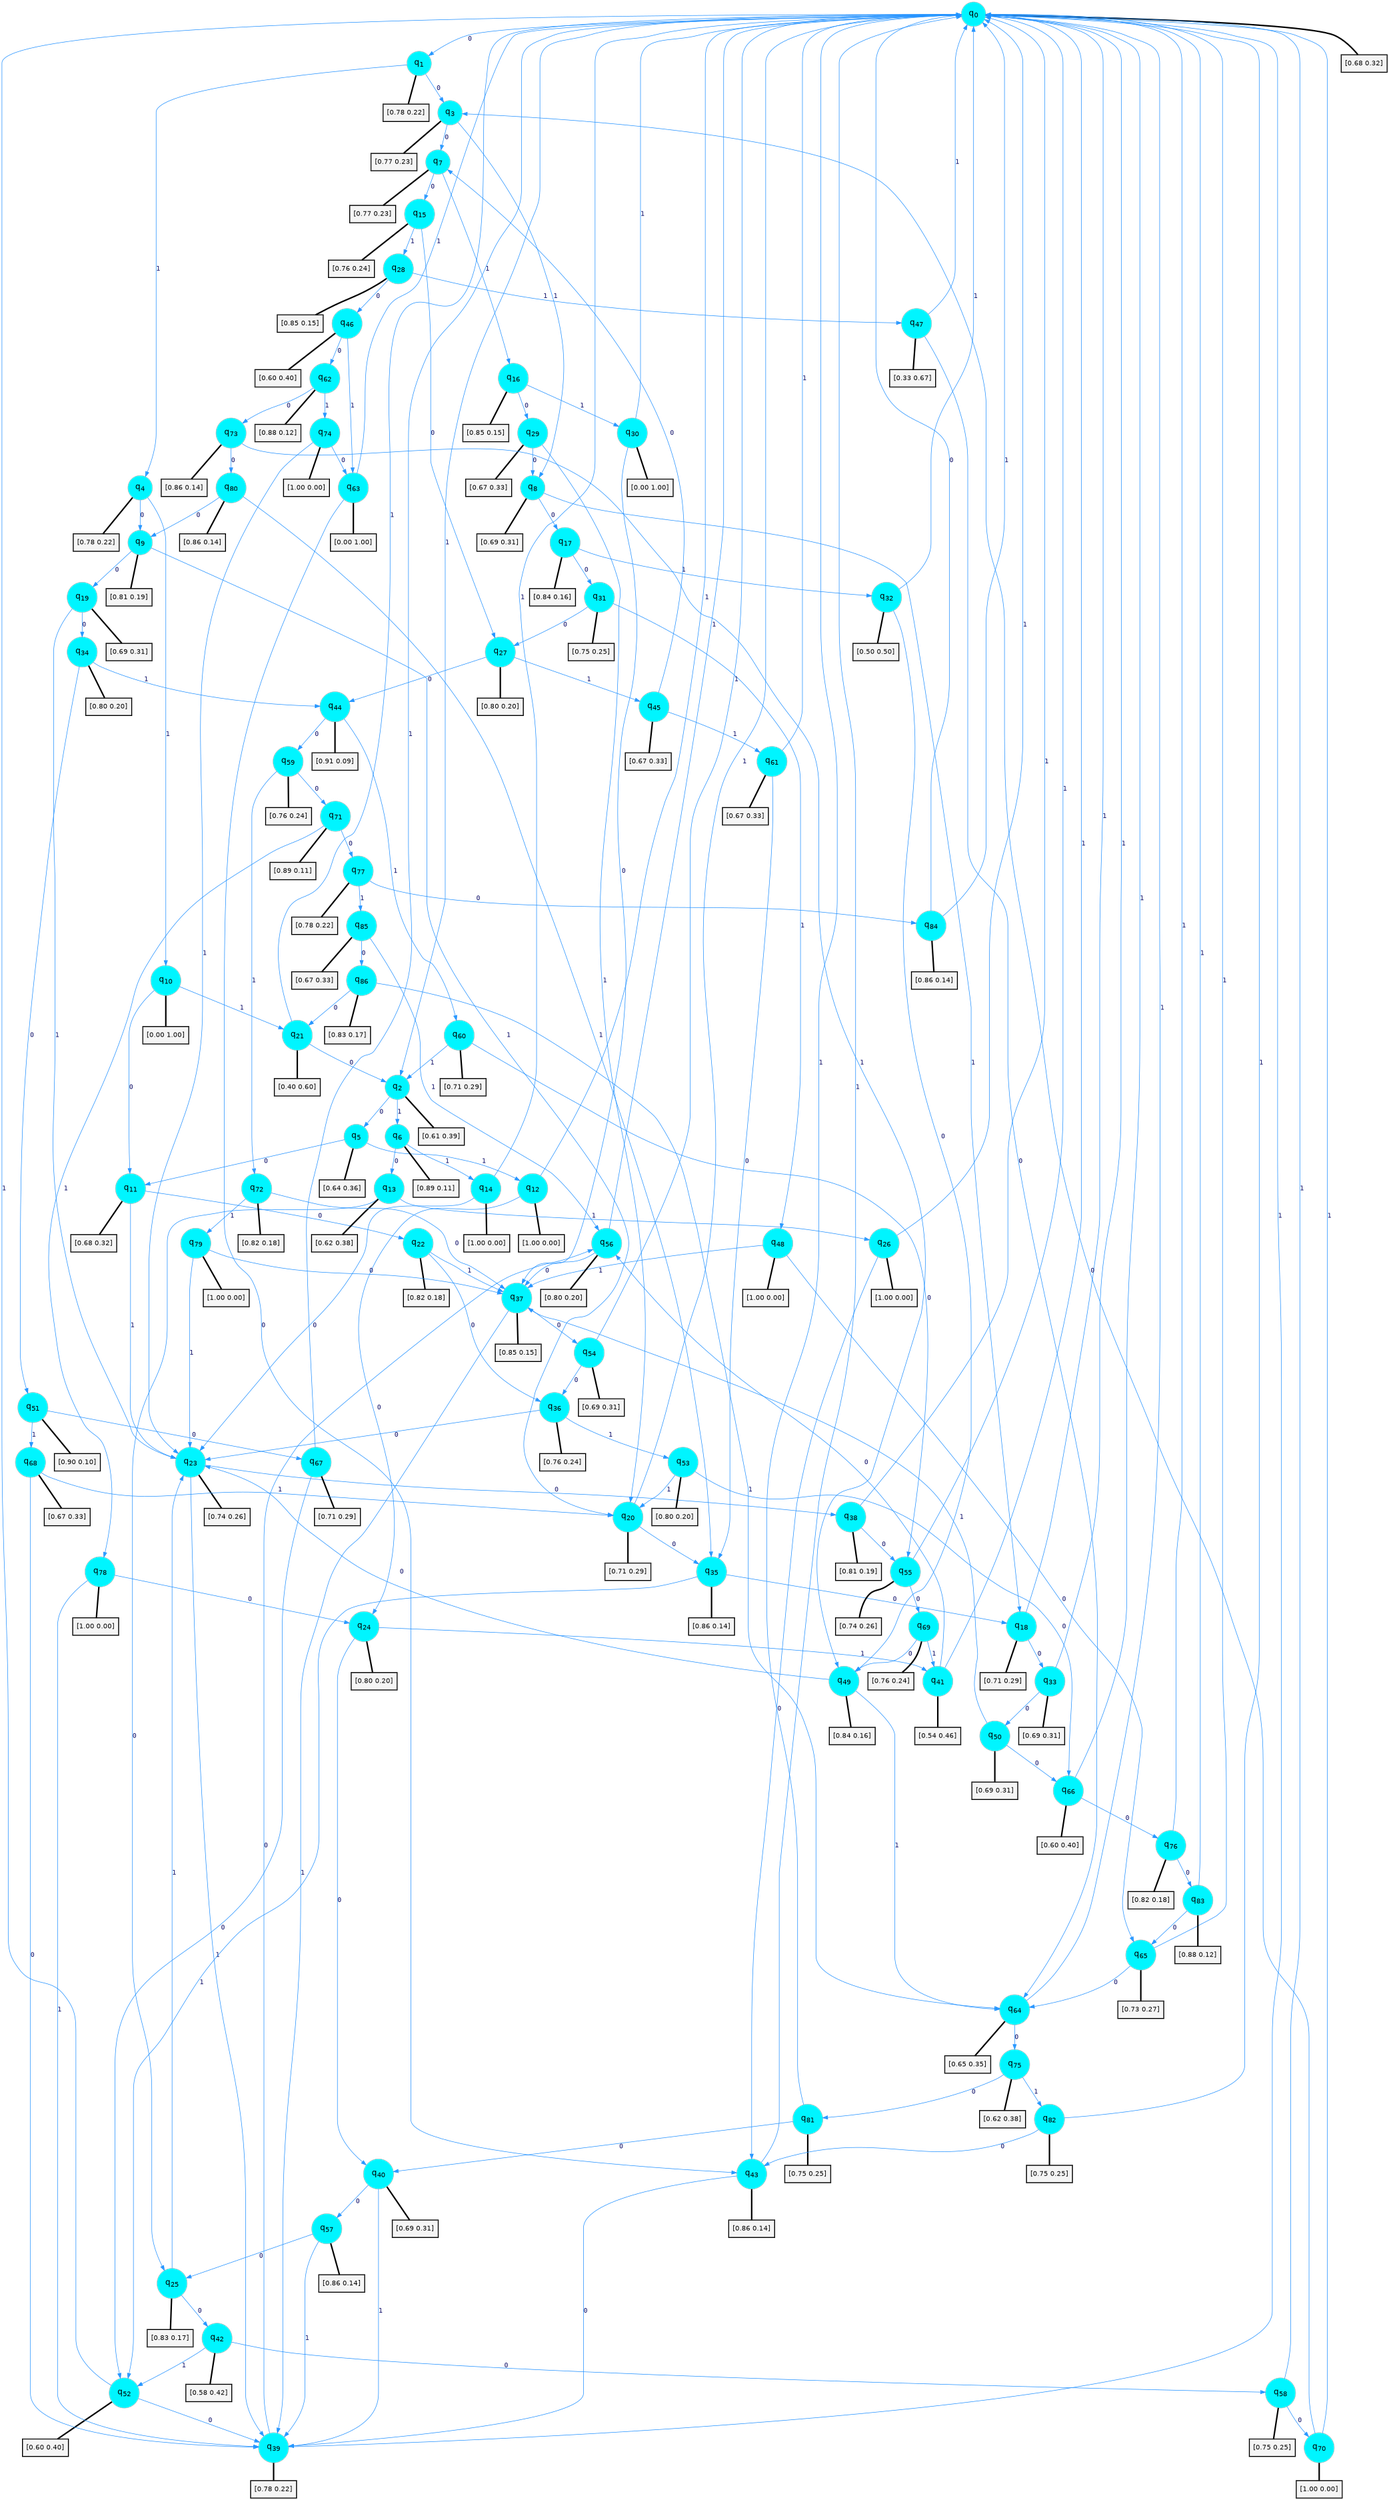 digraph G {
graph [
bgcolor=transparent, dpi=300, rankdir=TD, size="40,25"];
node [
color=gray, fillcolor=turquoise1, fontcolor=black, fontname=Helvetica, fontsize=16, fontweight=bold, shape=circle, style=filled];
edge [
arrowsize=1, color=dodgerblue1, fontcolor=midnightblue, fontname=courier, fontweight=bold, penwidth=1, style=solid, weight=20];
0[label=<q<SUB>0</SUB>>];
1[label=<q<SUB>1</SUB>>];
2[label=<q<SUB>2</SUB>>];
3[label=<q<SUB>3</SUB>>];
4[label=<q<SUB>4</SUB>>];
5[label=<q<SUB>5</SUB>>];
6[label=<q<SUB>6</SUB>>];
7[label=<q<SUB>7</SUB>>];
8[label=<q<SUB>8</SUB>>];
9[label=<q<SUB>9</SUB>>];
10[label=<q<SUB>10</SUB>>];
11[label=<q<SUB>11</SUB>>];
12[label=<q<SUB>12</SUB>>];
13[label=<q<SUB>13</SUB>>];
14[label=<q<SUB>14</SUB>>];
15[label=<q<SUB>15</SUB>>];
16[label=<q<SUB>16</SUB>>];
17[label=<q<SUB>17</SUB>>];
18[label=<q<SUB>18</SUB>>];
19[label=<q<SUB>19</SUB>>];
20[label=<q<SUB>20</SUB>>];
21[label=<q<SUB>21</SUB>>];
22[label=<q<SUB>22</SUB>>];
23[label=<q<SUB>23</SUB>>];
24[label=<q<SUB>24</SUB>>];
25[label=<q<SUB>25</SUB>>];
26[label=<q<SUB>26</SUB>>];
27[label=<q<SUB>27</SUB>>];
28[label=<q<SUB>28</SUB>>];
29[label=<q<SUB>29</SUB>>];
30[label=<q<SUB>30</SUB>>];
31[label=<q<SUB>31</SUB>>];
32[label=<q<SUB>32</SUB>>];
33[label=<q<SUB>33</SUB>>];
34[label=<q<SUB>34</SUB>>];
35[label=<q<SUB>35</SUB>>];
36[label=<q<SUB>36</SUB>>];
37[label=<q<SUB>37</SUB>>];
38[label=<q<SUB>38</SUB>>];
39[label=<q<SUB>39</SUB>>];
40[label=<q<SUB>40</SUB>>];
41[label=<q<SUB>41</SUB>>];
42[label=<q<SUB>42</SUB>>];
43[label=<q<SUB>43</SUB>>];
44[label=<q<SUB>44</SUB>>];
45[label=<q<SUB>45</SUB>>];
46[label=<q<SUB>46</SUB>>];
47[label=<q<SUB>47</SUB>>];
48[label=<q<SUB>48</SUB>>];
49[label=<q<SUB>49</SUB>>];
50[label=<q<SUB>50</SUB>>];
51[label=<q<SUB>51</SUB>>];
52[label=<q<SUB>52</SUB>>];
53[label=<q<SUB>53</SUB>>];
54[label=<q<SUB>54</SUB>>];
55[label=<q<SUB>55</SUB>>];
56[label=<q<SUB>56</SUB>>];
57[label=<q<SUB>57</SUB>>];
58[label=<q<SUB>58</SUB>>];
59[label=<q<SUB>59</SUB>>];
60[label=<q<SUB>60</SUB>>];
61[label=<q<SUB>61</SUB>>];
62[label=<q<SUB>62</SUB>>];
63[label=<q<SUB>63</SUB>>];
64[label=<q<SUB>64</SUB>>];
65[label=<q<SUB>65</SUB>>];
66[label=<q<SUB>66</SUB>>];
67[label=<q<SUB>67</SUB>>];
68[label=<q<SUB>68</SUB>>];
69[label=<q<SUB>69</SUB>>];
70[label=<q<SUB>70</SUB>>];
71[label=<q<SUB>71</SUB>>];
72[label=<q<SUB>72</SUB>>];
73[label=<q<SUB>73</SUB>>];
74[label=<q<SUB>74</SUB>>];
75[label=<q<SUB>75</SUB>>];
76[label=<q<SUB>76</SUB>>];
77[label=<q<SUB>77</SUB>>];
78[label=<q<SUB>78</SUB>>];
79[label=<q<SUB>79</SUB>>];
80[label=<q<SUB>80</SUB>>];
81[label=<q<SUB>81</SUB>>];
82[label=<q<SUB>82</SUB>>];
83[label=<q<SUB>83</SUB>>];
84[label=<q<SUB>84</SUB>>];
85[label=<q<SUB>85</SUB>>];
86[label=<q<SUB>86</SUB>>];
87[label="[0.68 0.32]", shape=box,fontcolor=black, fontname=Helvetica, fontsize=14, penwidth=2, fillcolor=whitesmoke,color=black];
88[label="[0.78 0.22]", shape=box,fontcolor=black, fontname=Helvetica, fontsize=14, penwidth=2, fillcolor=whitesmoke,color=black];
89[label="[0.61 0.39]", shape=box,fontcolor=black, fontname=Helvetica, fontsize=14, penwidth=2, fillcolor=whitesmoke,color=black];
90[label="[0.77 0.23]", shape=box,fontcolor=black, fontname=Helvetica, fontsize=14, penwidth=2, fillcolor=whitesmoke,color=black];
91[label="[0.78 0.22]", shape=box,fontcolor=black, fontname=Helvetica, fontsize=14, penwidth=2, fillcolor=whitesmoke,color=black];
92[label="[0.64 0.36]", shape=box,fontcolor=black, fontname=Helvetica, fontsize=14, penwidth=2, fillcolor=whitesmoke,color=black];
93[label="[0.89 0.11]", shape=box,fontcolor=black, fontname=Helvetica, fontsize=14, penwidth=2, fillcolor=whitesmoke,color=black];
94[label="[0.77 0.23]", shape=box,fontcolor=black, fontname=Helvetica, fontsize=14, penwidth=2, fillcolor=whitesmoke,color=black];
95[label="[0.69 0.31]", shape=box,fontcolor=black, fontname=Helvetica, fontsize=14, penwidth=2, fillcolor=whitesmoke,color=black];
96[label="[0.81 0.19]", shape=box,fontcolor=black, fontname=Helvetica, fontsize=14, penwidth=2, fillcolor=whitesmoke,color=black];
97[label="[0.00 1.00]", shape=box,fontcolor=black, fontname=Helvetica, fontsize=14, penwidth=2, fillcolor=whitesmoke,color=black];
98[label="[0.68 0.32]", shape=box,fontcolor=black, fontname=Helvetica, fontsize=14, penwidth=2, fillcolor=whitesmoke,color=black];
99[label="[1.00 0.00]", shape=box,fontcolor=black, fontname=Helvetica, fontsize=14, penwidth=2, fillcolor=whitesmoke,color=black];
100[label="[0.62 0.38]", shape=box,fontcolor=black, fontname=Helvetica, fontsize=14, penwidth=2, fillcolor=whitesmoke,color=black];
101[label="[1.00 0.00]", shape=box,fontcolor=black, fontname=Helvetica, fontsize=14, penwidth=2, fillcolor=whitesmoke,color=black];
102[label="[0.76 0.24]", shape=box,fontcolor=black, fontname=Helvetica, fontsize=14, penwidth=2, fillcolor=whitesmoke,color=black];
103[label="[0.85 0.15]", shape=box,fontcolor=black, fontname=Helvetica, fontsize=14, penwidth=2, fillcolor=whitesmoke,color=black];
104[label="[0.84 0.16]", shape=box,fontcolor=black, fontname=Helvetica, fontsize=14, penwidth=2, fillcolor=whitesmoke,color=black];
105[label="[0.71 0.29]", shape=box,fontcolor=black, fontname=Helvetica, fontsize=14, penwidth=2, fillcolor=whitesmoke,color=black];
106[label="[0.69 0.31]", shape=box,fontcolor=black, fontname=Helvetica, fontsize=14, penwidth=2, fillcolor=whitesmoke,color=black];
107[label="[0.71 0.29]", shape=box,fontcolor=black, fontname=Helvetica, fontsize=14, penwidth=2, fillcolor=whitesmoke,color=black];
108[label="[0.40 0.60]", shape=box,fontcolor=black, fontname=Helvetica, fontsize=14, penwidth=2, fillcolor=whitesmoke,color=black];
109[label="[0.82 0.18]", shape=box,fontcolor=black, fontname=Helvetica, fontsize=14, penwidth=2, fillcolor=whitesmoke,color=black];
110[label="[0.74 0.26]", shape=box,fontcolor=black, fontname=Helvetica, fontsize=14, penwidth=2, fillcolor=whitesmoke,color=black];
111[label="[0.80 0.20]", shape=box,fontcolor=black, fontname=Helvetica, fontsize=14, penwidth=2, fillcolor=whitesmoke,color=black];
112[label="[0.83 0.17]", shape=box,fontcolor=black, fontname=Helvetica, fontsize=14, penwidth=2, fillcolor=whitesmoke,color=black];
113[label="[1.00 0.00]", shape=box,fontcolor=black, fontname=Helvetica, fontsize=14, penwidth=2, fillcolor=whitesmoke,color=black];
114[label="[0.80 0.20]", shape=box,fontcolor=black, fontname=Helvetica, fontsize=14, penwidth=2, fillcolor=whitesmoke,color=black];
115[label="[0.85 0.15]", shape=box,fontcolor=black, fontname=Helvetica, fontsize=14, penwidth=2, fillcolor=whitesmoke,color=black];
116[label="[0.67 0.33]", shape=box,fontcolor=black, fontname=Helvetica, fontsize=14, penwidth=2, fillcolor=whitesmoke,color=black];
117[label="[0.00 1.00]", shape=box,fontcolor=black, fontname=Helvetica, fontsize=14, penwidth=2, fillcolor=whitesmoke,color=black];
118[label="[0.75 0.25]", shape=box,fontcolor=black, fontname=Helvetica, fontsize=14, penwidth=2, fillcolor=whitesmoke,color=black];
119[label="[0.50 0.50]", shape=box,fontcolor=black, fontname=Helvetica, fontsize=14, penwidth=2, fillcolor=whitesmoke,color=black];
120[label="[0.69 0.31]", shape=box,fontcolor=black, fontname=Helvetica, fontsize=14, penwidth=2, fillcolor=whitesmoke,color=black];
121[label="[0.80 0.20]", shape=box,fontcolor=black, fontname=Helvetica, fontsize=14, penwidth=2, fillcolor=whitesmoke,color=black];
122[label="[0.86 0.14]", shape=box,fontcolor=black, fontname=Helvetica, fontsize=14, penwidth=2, fillcolor=whitesmoke,color=black];
123[label="[0.76 0.24]", shape=box,fontcolor=black, fontname=Helvetica, fontsize=14, penwidth=2, fillcolor=whitesmoke,color=black];
124[label="[0.85 0.15]", shape=box,fontcolor=black, fontname=Helvetica, fontsize=14, penwidth=2, fillcolor=whitesmoke,color=black];
125[label="[0.81 0.19]", shape=box,fontcolor=black, fontname=Helvetica, fontsize=14, penwidth=2, fillcolor=whitesmoke,color=black];
126[label="[0.78 0.22]", shape=box,fontcolor=black, fontname=Helvetica, fontsize=14, penwidth=2, fillcolor=whitesmoke,color=black];
127[label="[0.69 0.31]", shape=box,fontcolor=black, fontname=Helvetica, fontsize=14, penwidth=2, fillcolor=whitesmoke,color=black];
128[label="[0.54 0.46]", shape=box,fontcolor=black, fontname=Helvetica, fontsize=14, penwidth=2, fillcolor=whitesmoke,color=black];
129[label="[0.58 0.42]", shape=box,fontcolor=black, fontname=Helvetica, fontsize=14, penwidth=2, fillcolor=whitesmoke,color=black];
130[label="[0.86 0.14]", shape=box,fontcolor=black, fontname=Helvetica, fontsize=14, penwidth=2, fillcolor=whitesmoke,color=black];
131[label="[0.91 0.09]", shape=box,fontcolor=black, fontname=Helvetica, fontsize=14, penwidth=2, fillcolor=whitesmoke,color=black];
132[label="[0.67 0.33]", shape=box,fontcolor=black, fontname=Helvetica, fontsize=14, penwidth=2, fillcolor=whitesmoke,color=black];
133[label="[0.60 0.40]", shape=box,fontcolor=black, fontname=Helvetica, fontsize=14, penwidth=2, fillcolor=whitesmoke,color=black];
134[label="[0.33 0.67]", shape=box,fontcolor=black, fontname=Helvetica, fontsize=14, penwidth=2, fillcolor=whitesmoke,color=black];
135[label="[1.00 0.00]", shape=box,fontcolor=black, fontname=Helvetica, fontsize=14, penwidth=2, fillcolor=whitesmoke,color=black];
136[label="[0.84 0.16]", shape=box,fontcolor=black, fontname=Helvetica, fontsize=14, penwidth=2, fillcolor=whitesmoke,color=black];
137[label="[0.69 0.31]", shape=box,fontcolor=black, fontname=Helvetica, fontsize=14, penwidth=2, fillcolor=whitesmoke,color=black];
138[label="[0.90 0.10]", shape=box,fontcolor=black, fontname=Helvetica, fontsize=14, penwidth=2, fillcolor=whitesmoke,color=black];
139[label="[0.60 0.40]", shape=box,fontcolor=black, fontname=Helvetica, fontsize=14, penwidth=2, fillcolor=whitesmoke,color=black];
140[label="[0.80 0.20]", shape=box,fontcolor=black, fontname=Helvetica, fontsize=14, penwidth=2, fillcolor=whitesmoke,color=black];
141[label="[0.69 0.31]", shape=box,fontcolor=black, fontname=Helvetica, fontsize=14, penwidth=2, fillcolor=whitesmoke,color=black];
142[label="[0.74 0.26]", shape=box,fontcolor=black, fontname=Helvetica, fontsize=14, penwidth=2, fillcolor=whitesmoke,color=black];
143[label="[0.80 0.20]", shape=box,fontcolor=black, fontname=Helvetica, fontsize=14, penwidth=2, fillcolor=whitesmoke,color=black];
144[label="[0.86 0.14]", shape=box,fontcolor=black, fontname=Helvetica, fontsize=14, penwidth=2, fillcolor=whitesmoke,color=black];
145[label="[0.75 0.25]", shape=box,fontcolor=black, fontname=Helvetica, fontsize=14, penwidth=2, fillcolor=whitesmoke,color=black];
146[label="[0.76 0.24]", shape=box,fontcolor=black, fontname=Helvetica, fontsize=14, penwidth=2, fillcolor=whitesmoke,color=black];
147[label="[0.71 0.29]", shape=box,fontcolor=black, fontname=Helvetica, fontsize=14, penwidth=2, fillcolor=whitesmoke,color=black];
148[label="[0.67 0.33]", shape=box,fontcolor=black, fontname=Helvetica, fontsize=14, penwidth=2, fillcolor=whitesmoke,color=black];
149[label="[0.88 0.12]", shape=box,fontcolor=black, fontname=Helvetica, fontsize=14, penwidth=2, fillcolor=whitesmoke,color=black];
150[label="[0.00 1.00]", shape=box,fontcolor=black, fontname=Helvetica, fontsize=14, penwidth=2, fillcolor=whitesmoke,color=black];
151[label="[0.65 0.35]", shape=box,fontcolor=black, fontname=Helvetica, fontsize=14, penwidth=2, fillcolor=whitesmoke,color=black];
152[label="[0.73 0.27]", shape=box,fontcolor=black, fontname=Helvetica, fontsize=14, penwidth=2, fillcolor=whitesmoke,color=black];
153[label="[0.60 0.40]", shape=box,fontcolor=black, fontname=Helvetica, fontsize=14, penwidth=2, fillcolor=whitesmoke,color=black];
154[label="[0.71 0.29]", shape=box,fontcolor=black, fontname=Helvetica, fontsize=14, penwidth=2, fillcolor=whitesmoke,color=black];
155[label="[0.67 0.33]", shape=box,fontcolor=black, fontname=Helvetica, fontsize=14, penwidth=2, fillcolor=whitesmoke,color=black];
156[label="[0.76 0.24]", shape=box,fontcolor=black, fontname=Helvetica, fontsize=14, penwidth=2, fillcolor=whitesmoke,color=black];
157[label="[1.00 0.00]", shape=box,fontcolor=black, fontname=Helvetica, fontsize=14, penwidth=2, fillcolor=whitesmoke,color=black];
158[label="[0.89 0.11]", shape=box,fontcolor=black, fontname=Helvetica, fontsize=14, penwidth=2, fillcolor=whitesmoke,color=black];
159[label="[0.82 0.18]", shape=box,fontcolor=black, fontname=Helvetica, fontsize=14, penwidth=2, fillcolor=whitesmoke,color=black];
160[label="[0.86 0.14]", shape=box,fontcolor=black, fontname=Helvetica, fontsize=14, penwidth=2, fillcolor=whitesmoke,color=black];
161[label="[1.00 0.00]", shape=box,fontcolor=black, fontname=Helvetica, fontsize=14, penwidth=2, fillcolor=whitesmoke,color=black];
162[label="[0.62 0.38]", shape=box,fontcolor=black, fontname=Helvetica, fontsize=14, penwidth=2, fillcolor=whitesmoke,color=black];
163[label="[0.82 0.18]", shape=box,fontcolor=black, fontname=Helvetica, fontsize=14, penwidth=2, fillcolor=whitesmoke,color=black];
164[label="[0.78 0.22]", shape=box,fontcolor=black, fontname=Helvetica, fontsize=14, penwidth=2, fillcolor=whitesmoke,color=black];
165[label="[1.00 0.00]", shape=box,fontcolor=black, fontname=Helvetica, fontsize=14, penwidth=2, fillcolor=whitesmoke,color=black];
166[label="[1.00 0.00]", shape=box,fontcolor=black, fontname=Helvetica, fontsize=14, penwidth=2, fillcolor=whitesmoke,color=black];
167[label="[0.86 0.14]", shape=box,fontcolor=black, fontname=Helvetica, fontsize=14, penwidth=2, fillcolor=whitesmoke,color=black];
168[label="[0.75 0.25]", shape=box,fontcolor=black, fontname=Helvetica, fontsize=14, penwidth=2, fillcolor=whitesmoke,color=black];
169[label="[0.75 0.25]", shape=box,fontcolor=black, fontname=Helvetica, fontsize=14, penwidth=2, fillcolor=whitesmoke,color=black];
170[label="[0.88 0.12]", shape=box,fontcolor=black, fontname=Helvetica, fontsize=14, penwidth=2, fillcolor=whitesmoke,color=black];
171[label="[0.86 0.14]", shape=box,fontcolor=black, fontname=Helvetica, fontsize=14, penwidth=2, fillcolor=whitesmoke,color=black];
172[label="[0.67 0.33]", shape=box,fontcolor=black, fontname=Helvetica, fontsize=14, penwidth=2, fillcolor=whitesmoke,color=black];
173[label="[0.83 0.17]", shape=box,fontcolor=black, fontname=Helvetica, fontsize=14, penwidth=2, fillcolor=whitesmoke,color=black];
0->1 [label=0];
0->2 [label=1];
0->87 [arrowhead=none, penwidth=3,color=black];
1->3 [label=0];
1->4 [label=1];
1->88 [arrowhead=none, penwidth=3,color=black];
2->5 [label=0];
2->6 [label=1];
2->89 [arrowhead=none, penwidth=3,color=black];
3->7 [label=0];
3->8 [label=1];
3->90 [arrowhead=none, penwidth=3,color=black];
4->9 [label=0];
4->10 [label=1];
4->91 [arrowhead=none, penwidth=3,color=black];
5->11 [label=0];
5->12 [label=1];
5->92 [arrowhead=none, penwidth=3,color=black];
6->13 [label=0];
6->14 [label=1];
6->93 [arrowhead=none, penwidth=3,color=black];
7->15 [label=0];
7->16 [label=1];
7->94 [arrowhead=none, penwidth=3,color=black];
8->17 [label=0];
8->18 [label=1];
8->95 [arrowhead=none, penwidth=3,color=black];
9->19 [label=0];
9->20 [label=1];
9->96 [arrowhead=none, penwidth=3,color=black];
10->11 [label=0];
10->21 [label=1];
10->97 [arrowhead=none, penwidth=3,color=black];
11->22 [label=0];
11->23 [label=1];
11->98 [arrowhead=none, penwidth=3,color=black];
12->24 [label=0];
12->0 [label=1];
12->99 [arrowhead=none, penwidth=3,color=black];
13->25 [label=0];
13->26 [label=1];
13->100 [arrowhead=none, penwidth=3,color=black];
14->23 [label=0];
14->0 [label=1];
14->101 [arrowhead=none, penwidth=3,color=black];
15->27 [label=0];
15->28 [label=1];
15->102 [arrowhead=none, penwidth=3,color=black];
16->29 [label=0];
16->30 [label=1];
16->103 [arrowhead=none, penwidth=3,color=black];
17->31 [label=0];
17->32 [label=1];
17->104 [arrowhead=none, penwidth=3,color=black];
18->33 [label=0];
18->0 [label=1];
18->105 [arrowhead=none, penwidth=3,color=black];
19->34 [label=0];
19->23 [label=1];
19->106 [arrowhead=none, penwidth=3,color=black];
20->35 [label=0];
20->0 [label=1];
20->107 [arrowhead=none, penwidth=3,color=black];
21->2 [label=0];
21->0 [label=1];
21->108 [arrowhead=none, penwidth=3,color=black];
22->36 [label=0];
22->37 [label=1];
22->109 [arrowhead=none, penwidth=3,color=black];
23->38 [label=0];
23->39 [label=1];
23->110 [arrowhead=none, penwidth=3,color=black];
24->40 [label=0];
24->41 [label=1];
24->111 [arrowhead=none, penwidth=3,color=black];
25->42 [label=0];
25->23 [label=1];
25->112 [arrowhead=none, penwidth=3,color=black];
26->43 [label=0];
26->0 [label=1];
26->113 [arrowhead=none, penwidth=3,color=black];
27->44 [label=0];
27->45 [label=1];
27->114 [arrowhead=none, penwidth=3,color=black];
28->46 [label=0];
28->47 [label=1];
28->115 [arrowhead=none, penwidth=3,color=black];
29->8 [label=0];
29->20 [label=1];
29->116 [arrowhead=none, penwidth=3,color=black];
30->37 [label=0];
30->0 [label=1];
30->117 [arrowhead=none, penwidth=3,color=black];
31->27 [label=0];
31->48 [label=1];
31->118 [arrowhead=none, penwidth=3,color=black];
32->49 [label=0];
32->0 [label=1];
32->119 [arrowhead=none, penwidth=3,color=black];
33->50 [label=0];
33->0 [label=1];
33->120 [arrowhead=none, penwidth=3,color=black];
34->51 [label=0];
34->44 [label=1];
34->121 [arrowhead=none, penwidth=3,color=black];
35->18 [label=0];
35->52 [label=1];
35->122 [arrowhead=none, penwidth=3,color=black];
36->23 [label=0];
36->53 [label=1];
36->123 [arrowhead=none, penwidth=3,color=black];
37->54 [label=0];
37->39 [label=1];
37->124 [arrowhead=none, penwidth=3,color=black];
38->55 [label=0];
38->0 [label=1];
38->125 [arrowhead=none, penwidth=3,color=black];
39->56 [label=0];
39->0 [label=1];
39->126 [arrowhead=none, penwidth=3,color=black];
40->57 [label=0];
40->39 [label=1];
40->127 [arrowhead=none, penwidth=3,color=black];
41->56 [label=0];
41->0 [label=1];
41->128 [arrowhead=none, penwidth=3,color=black];
42->58 [label=0];
42->52 [label=1];
42->129 [arrowhead=none, penwidth=3,color=black];
43->39 [label=0];
43->0 [label=1];
43->130 [arrowhead=none, penwidth=3,color=black];
44->59 [label=0];
44->60 [label=1];
44->131 [arrowhead=none, penwidth=3,color=black];
45->7 [label=0];
45->61 [label=1];
45->132 [arrowhead=none, penwidth=3,color=black];
46->62 [label=0];
46->63 [label=1];
46->133 [arrowhead=none, penwidth=3,color=black];
47->64 [label=0];
47->0 [label=1];
47->134 [arrowhead=none, penwidth=3,color=black];
48->65 [label=0];
48->37 [label=1];
48->135 [arrowhead=none, penwidth=3,color=black];
49->23 [label=0];
49->64 [label=1];
49->136 [arrowhead=none, penwidth=3,color=black];
50->66 [label=0];
50->37 [label=1];
50->137 [arrowhead=none, penwidth=3,color=black];
51->67 [label=0];
51->68 [label=1];
51->138 [arrowhead=none, penwidth=3,color=black];
52->39 [label=0];
52->0 [label=1];
52->139 [arrowhead=none, penwidth=3,color=black];
53->66 [label=0];
53->20 [label=1];
53->140 [arrowhead=none, penwidth=3,color=black];
54->36 [label=0];
54->0 [label=1];
54->141 [arrowhead=none, penwidth=3,color=black];
55->69 [label=0];
55->0 [label=1];
55->142 [arrowhead=none, penwidth=3,color=black];
56->37 [label=0];
56->0 [label=1];
56->143 [arrowhead=none, penwidth=3,color=black];
57->25 [label=0];
57->39 [label=1];
57->144 [arrowhead=none, penwidth=3,color=black];
58->70 [label=0];
58->0 [label=1];
58->145 [arrowhead=none, penwidth=3,color=black];
59->71 [label=0];
59->72 [label=1];
59->146 [arrowhead=none, penwidth=3,color=black];
60->55 [label=0];
60->2 [label=1];
60->147 [arrowhead=none, penwidth=3,color=black];
61->35 [label=0];
61->0 [label=1];
61->148 [arrowhead=none, penwidth=3,color=black];
62->73 [label=0];
62->74 [label=1];
62->149 [arrowhead=none, penwidth=3,color=black];
63->43 [label=0];
63->0 [label=1];
63->150 [arrowhead=none, penwidth=3,color=black];
64->75 [label=0];
64->0 [label=1];
64->151 [arrowhead=none, penwidth=3,color=black];
65->64 [label=0];
65->0 [label=1];
65->152 [arrowhead=none, penwidth=3,color=black];
66->76 [label=0];
66->0 [label=1];
66->153 [arrowhead=none, penwidth=3,color=black];
67->52 [label=0];
67->0 [label=1];
67->154 [arrowhead=none, penwidth=3,color=black];
68->39 [label=0];
68->20 [label=1];
68->155 [arrowhead=none, penwidth=3,color=black];
69->49 [label=0];
69->41 [label=1];
69->156 [arrowhead=none, penwidth=3,color=black];
70->3 [label=0];
70->0 [label=1];
70->157 [arrowhead=none, penwidth=3,color=black];
71->77 [label=0];
71->78 [label=1];
71->158 [arrowhead=none, penwidth=3,color=black];
72->37 [label=0];
72->79 [label=1];
72->159 [arrowhead=none, penwidth=3,color=black];
73->80 [label=0];
73->49 [label=1];
73->160 [arrowhead=none, penwidth=3,color=black];
74->63 [label=0];
74->23 [label=1];
74->161 [arrowhead=none, penwidth=3,color=black];
75->81 [label=0];
75->82 [label=1];
75->162 [arrowhead=none, penwidth=3,color=black];
76->83 [label=0];
76->0 [label=1];
76->163 [arrowhead=none, penwidth=3,color=black];
77->84 [label=0];
77->85 [label=1];
77->164 [arrowhead=none, penwidth=3,color=black];
78->24 [label=0];
78->39 [label=1];
78->165 [arrowhead=none, penwidth=3,color=black];
79->37 [label=0];
79->23 [label=1];
79->166 [arrowhead=none, penwidth=3,color=black];
80->9 [label=0];
80->35 [label=1];
80->167 [arrowhead=none, penwidth=3,color=black];
81->40 [label=0];
81->0 [label=1];
81->168 [arrowhead=none, penwidth=3,color=black];
82->43 [label=0];
82->0 [label=1];
82->169 [arrowhead=none, penwidth=3,color=black];
83->65 [label=0];
83->0 [label=1];
83->170 [arrowhead=none, penwidth=3,color=black];
84->0 [label=0];
84->0 [label=1];
84->171 [arrowhead=none, penwidth=3,color=black];
85->86 [label=0];
85->56 [label=1];
85->172 [arrowhead=none, penwidth=3,color=black];
86->21 [label=0];
86->64 [label=1];
86->173 [arrowhead=none, penwidth=3,color=black];
}
